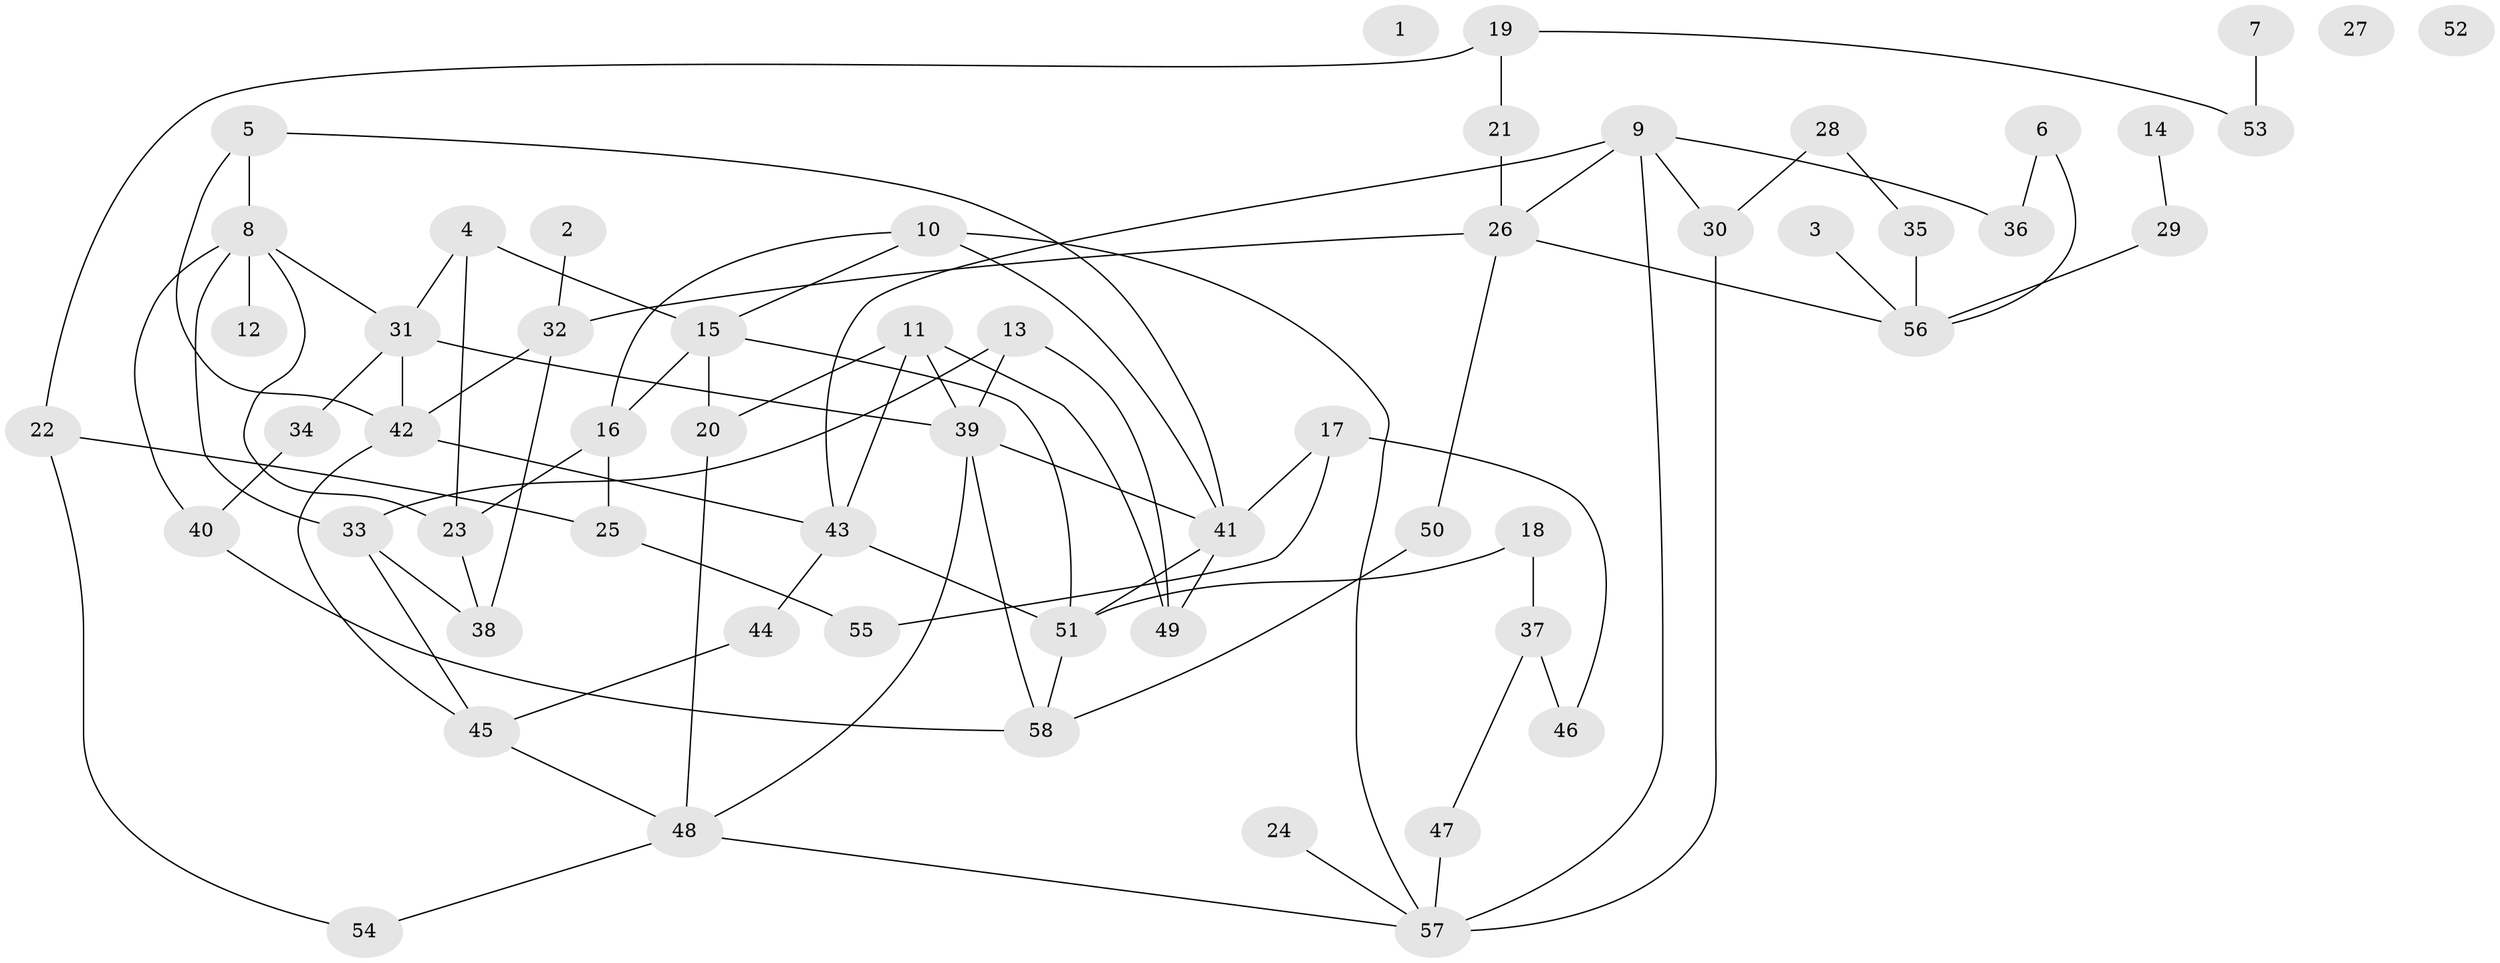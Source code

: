 // Generated by graph-tools (version 1.1) at 2025/49/03/09/25 03:49:07]
// undirected, 58 vertices, 88 edges
graph export_dot {
graph [start="1"]
  node [color=gray90,style=filled];
  1;
  2;
  3;
  4;
  5;
  6;
  7;
  8;
  9;
  10;
  11;
  12;
  13;
  14;
  15;
  16;
  17;
  18;
  19;
  20;
  21;
  22;
  23;
  24;
  25;
  26;
  27;
  28;
  29;
  30;
  31;
  32;
  33;
  34;
  35;
  36;
  37;
  38;
  39;
  40;
  41;
  42;
  43;
  44;
  45;
  46;
  47;
  48;
  49;
  50;
  51;
  52;
  53;
  54;
  55;
  56;
  57;
  58;
  2 -- 32;
  3 -- 56;
  4 -- 15;
  4 -- 23;
  4 -- 31;
  5 -- 8;
  5 -- 41;
  5 -- 42;
  6 -- 36;
  6 -- 56;
  7 -- 53;
  8 -- 12;
  8 -- 23;
  8 -- 31;
  8 -- 33;
  8 -- 40;
  9 -- 26;
  9 -- 30;
  9 -- 36;
  9 -- 43;
  9 -- 57;
  10 -- 15;
  10 -- 16;
  10 -- 41;
  10 -- 57;
  11 -- 20;
  11 -- 39;
  11 -- 43;
  11 -- 49;
  13 -- 33;
  13 -- 39;
  13 -- 49;
  14 -- 29;
  15 -- 16;
  15 -- 20;
  15 -- 51;
  16 -- 23;
  16 -- 25;
  17 -- 41;
  17 -- 46;
  17 -- 55;
  18 -- 37;
  18 -- 51;
  19 -- 21;
  19 -- 22;
  19 -- 53;
  20 -- 48;
  21 -- 26;
  22 -- 25;
  22 -- 54;
  23 -- 38;
  24 -- 57;
  25 -- 55;
  26 -- 32;
  26 -- 50;
  26 -- 56;
  28 -- 30;
  28 -- 35;
  29 -- 56;
  30 -- 57;
  31 -- 34;
  31 -- 39;
  31 -- 42;
  32 -- 38;
  32 -- 42;
  33 -- 38;
  33 -- 45;
  34 -- 40;
  35 -- 56;
  37 -- 46;
  37 -- 47;
  39 -- 41;
  39 -- 48;
  39 -- 58;
  40 -- 58;
  41 -- 49;
  41 -- 51;
  42 -- 43;
  42 -- 45;
  43 -- 44;
  43 -- 51;
  44 -- 45;
  45 -- 48;
  47 -- 57;
  48 -- 54;
  48 -- 57;
  50 -- 58;
  51 -- 58;
}
